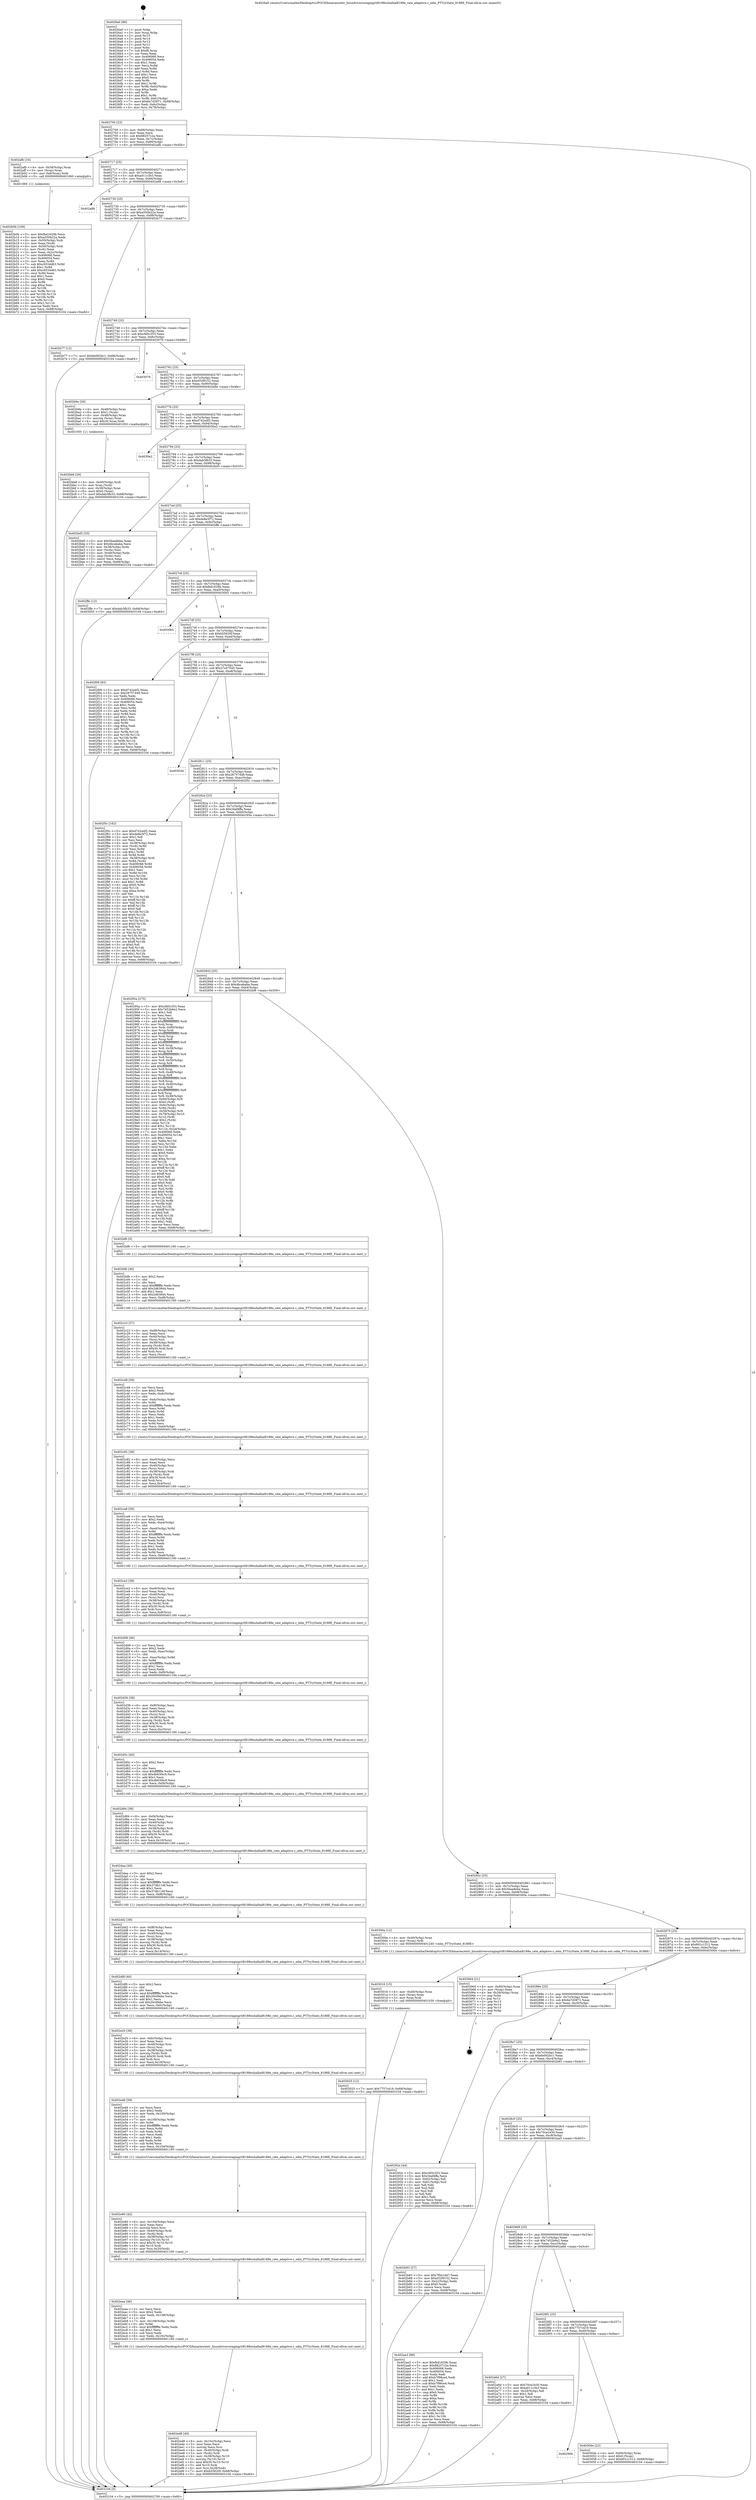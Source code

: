 digraph "0x4026a0" {
  label = "0x4026a0 (/mnt/c/Users/mathe/Desktop/tcc/POCII/binaries/extr_linuxdriversstagingrtl8188euhalhal8188e_rate_adaptive.c_odm_PTTryState_8188E_Final-ollvm.out::main(0))"
  labelloc = "t"
  node[shape=record]

  Entry [label="",width=0.3,height=0.3,shape=circle,fillcolor=black,style=filled]
  "0x402700" [label="{
     0x402700 [23]\l
     | [instrs]\l
     &nbsp;&nbsp;0x402700 \<+3\>: mov -0x68(%rbp),%eax\l
     &nbsp;&nbsp;0x402703 \<+2\>: mov %eax,%ecx\l
     &nbsp;&nbsp;0x402705 \<+6\>: sub $0x88257c2a,%ecx\l
     &nbsp;&nbsp;0x40270b \<+3\>: mov %eax,-0x7c(%rbp)\l
     &nbsp;&nbsp;0x40270e \<+3\>: mov %ecx,-0x80(%rbp)\l
     &nbsp;&nbsp;0x402711 \<+6\>: je 0000000000402afb \<main+0x45b\>\l
  }"]
  "0x402afb" [label="{
     0x402afb [16]\l
     | [instrs]\l
     &nbsp;&nbsp;0x402afb \<+4\>: mov -0x58(%rbp),%rax\l
     &nbsp;&nbsp;0x402aff \<+3\>: mov (%rax),%rax\l
     &nbsp;&nbsp;0x402b02 \<+4\>: mov 0x8(%rax),%rdi\l
     &nbsp;&nbsp;0x402b06 \<+5\>: call 0000000000401060 \<atoi@plt\>\l
     | [calls]\l
     &nbsp;&nbsp;0x401060 \{1\} (unknown)\l
  }"]
  "0x402717" [label="{
     0x402717 [25]\l
     | [instrs]\l
     &nbsp;&nbsp;0x402717 \<+5\>: jmp 000000000040271c \<main+0x7c\>\l
     &nbsp;&nbsp;0x40271c \<+3\>: mov -0x7c(%rbp),%eax\l
     &nbsp;&nbsp;0x40271f \<+5\>: sub $0xa011c3e3,%eax\l
     &nbsp;&nbsp;0x402724 \<+6\>: mov %eax,-0x84(%rbp)\l
     &nbsp;&nbsp;0x40272a \<+6\>: je 0000000000402a88 \<main+0x3e8\>\l
  }"]
  Exit [label="",width=0.3,height=0.3,shape=circle,fillcolor=black,style=filled,peripheries=2]
  "0x402a88" [label="{
     0x402a88\l
  }", style=dashed]
  "0x402730" [label="{
     0x402730 [25]\l
     | [instrs]\l
     &nbsp;&nbsp;0x402730 \<+5\>: jmp 0000000000402735 \<main+0x95\>\l
     &nbsp;&nbsp;0x402735 \<+3\>: mov -0x7c(%rbp),%eax\l
     &nbsp;&nbsp;0x402738 \<+5\>: sub $0xa550b22a,%eax\l
     &nbsp;&nbsp;0x40273d \<+6\>: mov %eax,-0x88(%rbp)\l
     &nbsp;&nbsp;0x402743 \<+6\>: je 0000000000402b77 \<main+0x4d7\>\l
  }"]
  "0x40290b" [label="{
     0x40290b\l
  }", style=dashed]
  "0x402b77" [label="{
     0x402b77 [12]\l
     | [instrs]\l
     &nbsp;&nbsp;0x402b77 \<+7\>: movl $0x6e062bc1,-0x68(%rbp)\l
     &nbsp;&nbsp;0x402b7e \<+5\>: jmp 0000000000403104 \<main+0xa64\>\l
  }"]
  "0x402749" [label="{
     0x402749 [25]\l
     | [instrs]\l
     &nbsp;&nbsp;0x402749 \<+5\>: jmp 000000000040274e \<main+0xae\>\l
     &nbsp;&nbsp;0x40274e \<+3\>: mov -0x7c(%rbp),%eax\l
     &nbsp;&nbsp;0x402751 \<+5\>: sub $0xcfd5c353,%eax\l
     &nbsp;&nbsp;0x402756 \<+6\>: mov %eax,-0x8c(%rbp)\l
     &nbsp;&nbsp;0x40275c \<+6\>: je 0000000000403079 \<main+0x9d9\>\l
  }"]
  "0x40304e" [label="{
     0x40304e [22]\l
     | [instrs]\l
     &nbsp;&nbsp;0x40304e \<+4\>: mov -0x60(%rbp),%rax\l
     &nbsp;&nbsp;0x403052 \<+6\>: movl $0x0,(%rax)\l
     &nbsp;&nbsp;0x403058 \<+7\>: movl $0x601c1512,-0x68(%rbp)\l
     &nbsp;&nbsp;0x40305f \<+5\>: jmp 0000000000403104 \<main+0xa64\>\l
  }"]
  "0x403079" [label="{
     0x403079\l
  }", style=dashed]
  "0x402762" [label="{
     0x402762 [25]\l
     | [instrs]\l
     &nbsp;&nbsp;0x402762 \<+5\>: jmp 0000000000402767 \<main+0xc7\>\l
     &nbsp;&nbsp;0x402767 \<+3\>: mov -0x7c(%rbp),%eax\l
     &nbsp;&nbsp;0x40276a \<+5\>: sub $0xd32f9152,%eax\l
     &nbsp;&nbsp;0x40276f \<+6\>: mov %eax,-0x90(%rbp)\l
     &nbsp;&nbsp;0x402775 \<+6\>: je 0000000000402b9e \<main+0x4fe\>\l
  }"]
  "0x403025" [label="{
     0x403025 [12]\l
     | [instrs]\l
     &nbsp;&nbsp;0x403025 \<+7\>: movl $0x7757c419,-0x68(%rbp)\l
     &nbsp;&nbsp;0x40302c \<+5\>: jmp 0000000000403104 \<main+0xa64\>\l
  }"]
  "0x402b9e" [label="{
     0x402b9e [26]\l
     | [instrs]\l
     &nbsp;&nbsp;0x402b9e \<+4\>: mov -0x48(%rbp),%rax\l
     &nbsp;&nbsp;0x402ba2 \<+6\>: movl $0x1,(%rax)\l
     &nbsp;&nbsp;0x402ba8 \<+4\>: mov -0x48(%rbp),%rax\l
     &nbsp;&nbsp;0x402bac \<+3\>: movslq (%rax),%rax\l
     &nbsp;&nbsp;0x402baf \<+4\>: imul $0x30,%rax,%rdi\l
     &nbsp;&nbsp;0x402bb3 \<+5\>: call 0000000000401050 \<malloc@plt\>\l
     | [calls]\l
     &nbsp;&nbsp;0x401050 \{1\} (unknown)\l
  }"]
  "0x40277b" [label="{
     0x40277b [25]\l
     | [instrs]\l
     &nbsp;&nbsp;0x40277b \<+5\>: jmp 0000000000402780 \<main+0xe0\>\l
     &nbsp;&nbsp;0x402780 \<+3\>: mov -0x7c(%rbp),%eax\l
     &nbsp;&nbsp;0x402783 \<+5\>: sub $0xd742a4f2,%eax\l
     &nbsp;&nbsp;0x402788 \<+6\>: mov %eax,-0x94(%rbp)\l
     &nbsp;&nbsp;0x40278e \<+6\>: je 00000000004030e2 \<main+0xa42\>\l
  }"]
  "0x403016" [label="{
     0x403016 [15]\l
     | [instrs]\l
     &nbsp;&nbsp;0x403016 \<+4\>: mov -0x40(%rbp),%rax\l
     &nbsp;&nbsp;0x40301a \<+3\>: mov (%rax),%rax\l
     &nbsp;&nbsp;0x40301d \<+3\>: mov %rax,%rdi\l
     &nbsp;&nbsp;0x403020 \<+5\>: call 0000000000401030 \<free@plt\>\l
     | [calls]\l
     &nbsp;&nbsp;0x401030 \{1\} (unknown)\l
  }"]
  "0x4030e2" [label="{
     0x4030e2\l
  }", style=dashed]
  "0x402794" [label="{
     0x402794 [25]\l
     | [instrs]\l
     &nbsp;&nbsp;0x402794 \<+5\>: jmp 0000000000402799 \<main+0xf9\>\l
     &nbsp;&nbsp;0x402799 \<+3\>: mov -0x7c(%rbp),%eax\l
     &nbsp;&nbsp;0x40279c \<+5\>: sub $0xdab3fb33,%eax\l
     &nbsp;&nbsp;0x4027a1 \<+6\>: mov %eax,-0x98(%rbp)\l
     &nbsp;&nbsp;0x4027a7 \<+6\>: je 0000000000402bd5 \<main+0x535\>\l
  }"]
  "0x402ed8" [label="{
     0x402ed8 [49]\l
     | [instrs]\l
     &nbsp;&nbsp;0x402ed8 \<+6\>: mov -0x10c(%rbp),%ecx\l
     &nbsp;&nbsp;0x402ede \<+3\>: imul %eax,%ecx\l
     &nbsp;&nbsp;0x402ee1 \<+3\>: movslq %ecx,%rsi\l
     &nbsp;&nbsp;0x402ee4 \<+4\>: mov -0x40(%rbp),%rdi\l
     &nbsp;&nbsp;0x402ee8 \<+3\>: mov (%rdi),%rdi\l
     &nbsp;&nbsp;0x402eeb \<+4\>: mov -0x38(%rbp),%r10\l
     &nbsp;&nbsp;0x402eef \<+3\>: movslq (%r10),%r10\l
     &nbsp;&nbsp;0x402ef2 \<+4\>: imul $0x30,%r10,%r10\l
     &nbsp;&nbsp;0x402ef6 \<+3\>: add %r10,%rdi\l
     &nbsp;&nbsp;0x402ef9 \<+4\>: mov %rsi,0x28(%rdi)\l
     &nbsp;&nbsp;0x402efd \<+7\>: movl $0xb55620f,-0x68(%rbp)\l
     &nbsp;&nbsp;0x402f04 \<+5\>: jmp 0000000000403104 \<main+0xa64\>\l
  }"]
  "0x402bd5" [label="{
     0x402bd5 [33]\l
     | [instrs]\l
     &nbsp;&nbsp;0x402bd5 \<+5\>: mov $0x5baa8eba,%eax\l
     &nbsp;&nbsp;0x402bda \<+5\>: mov $0x4bcababa,%ecx\l
     &nbsp;&nbsp;0x402bdf \<+4\>: mov -0x38(%rbp),%rdx\l
     &nbsp;&nbsp;0x402be3 \<+2\>: mov (%rdx),%esi\l
     &nbsp;&nbsp;0x402be5 \<+4\>: mov -0x48(%rbp),%rdx\l
     &nbsp;&nbsp;0x402be9 \<+2\>: cmp (%rdx),%esi\l
     &nbsp;&nbsp;0x402beb \<+3\>: cmovl %ecx,%eax\l
     &nbsp;&nbsp;0x402bee \<+3\>: mov %eax,-0x68(%rbp)\l
     &nbsp;&nbsp;0x402bf1 \<+5\>: jmp 0000000000403104 \<main+0xa64\>\l
  }"]
  "0x4027ad" [label="{
     0x4027ad [25]\l
     | [instrs]\l
     &nbsp;&nbsp;0x4027ad \<+5\>: jmp 00000000004027b2 \<main+0x112\>\l
     &nbsp;&nbsp;0x4027b2 \<+3\>: mov -0x7c(%rbp),%eax\l
     &nbsp;&nbsp;0x4027b5 \<+5\>: sub $0xde8e3f72,%eax\l
     &nbsp;&nbsp;0x4027ba \<+6\>: mov %eax,-0x9c(%rbp)\l
     &nbsp;&nbsp;0x4027c0 \<+6\>: je 0000000000402ffe \<main+0x95e\>\l
  }"]
  "0x402eaa" [label="{
     0x402eaa [46]\l
     | [instrs]\l
     &nbsp;&nbsp;0x402eaa \<+2\>: xor %ecx,%ecx\l
     &nbsp;&nbsp;0x402eac \<+5\>: mov $0x2,%edx\l
     &nbsp;&nbsp;0x402eb1 \<+6\>: mov %edx,-0x108(%rbp)\l
     &nbsp;&nbsp;0x402eb7 \<+1\>: cltd\l
     &nbsp;&nbsp;0x402eb8 \<+7\>: mov -0x108(%rbp),%r8d\l
     &nbsp;&nbsp;0x402ebf \<+3\>: idiv %r8d\l
     &nbsp;&nbsp;0x402ec2 \<+6\>: imul $0xfffffffe,%edx,%edx\l
     &nbsp;&nbsp;0x402ec8 \<+3\>: sub $0x1,%ecx\l
     &nbsp;&nbsp;0x402ecb \<+2\>: sub %ecx,%edx\l
     &nbsp;&nbsp;0x402ecd \<+6\>: mov %edx,-0x10c(%rbp)\l
     &nbsp;&nbsp;0x402ed3 \<+5\>: call 0000000000401160 \<next_i\>\l
     | [calls]\l
     &nbsp;&nbsp;0x401160 \{1\} (/mnt/c/Users/mathe/Desktop/tcc/POCII/binaries/extr_linuxdriversstagingrtl8188euhalhal8188e_rate_adaptive.c_odm_PTTryState_8188E_Final-ollvm.out::next_i)\l
  }"]
  "0x402ffe" [label="{
     0x402ffe [12]\l
     | [instrs]\l
     &nbsp;&nbsp;0x402ffe \<+7\>: movl $0xdab3fb33,-0x68(%rbp)\l
     &nbsp;&nbsp;0x403005 \<+5\>: jmp 0000000000403104 \<main+0xa64\>\l
  }"]
  "0x4027c6" [label="{
     0x4027c6 [25]\l
     | [instrs]\l
     &nbsp;&nbsp;0x4027c6 \<+5\>: jmp 00000000004027cb \<main+0x12b\>\l
     &nbsp;&nbsp;0x4027cb \<+3\>: mov -0x7c(%rbp),%eax\l
     &nbsp;&nbsp;0x4027ce \<+5\>: sub $0xfbd1629b,%eax\l
     &nbsp;&nbsp;0x4027d3 \<+6\>: mov %eax,-0xa0(%rbp)\l
     &nbsp;&nbsp;0x4027d9 \<+6\>: je 00000000004030b5 \<main+0xa15\>\l
  }"]
  "0x402e80" [label="{
     0x402e80 [42]\l
     | [instrs]\l
     &nbsp;&nbsp;0x402e80 \<+6\>: mov -0x104(%rbp),%ecx\l
     &nbsp;&nbsp;0x402e86 \<+3\>: imul %eax,%ecx\l
     &nbsp;&nbsp;0x402e89 \<+3\>: movslq %ecx,%rsi\l
     &nbsp;&nbsp;0x402e8c \<+4\>: mov -0x40(%rbp),%rdi\l
     &nbsp;&nbsp;0x402e90 \<+3\>: mov (%rdi),%rdi\l
     &nbsp;&nbsp;0x402e93 \<+4\>: mov -0x38(%rbp),%r10\l
     &nbsp;&nbsp;0x402e97 \<+3\>: movslq (%r10),%r10\l
     &nbsp;&nbsp;0x402e9a \<+4\>: imul $0x30,%r10,%r10\l
     &nbsp;&nbsp;0x402e9e \<+3\>: add %r10,%rdi\l
     &nbsp;&nbsp;0x402ea1 \<+4\>: mov %rsi,0x20(%rdi)\l
     &nbsp;&nbsp;0x402ea5 \<+5\>: call 0000000000401160 \<next_i\>\l
     | [calls]\l
     &nbsp;&nbsp;0x401160 \{1\} (/mnt/c/Users/mathe/Desktop/tcc/POCII/binaries/extr_linuxdriversstagingrtl8188euhalhal8188e_rate_adaptive.c_odm_PTTryState_8188E_Final-ollvm.out::next_i)\l
  }"]
  "0x4030b5" [label="{
     0x4030b5\l
  }", style=dashed]
  "0x4027df" [label="{
     0x4027df [25]\l
     | [instrs]\l
     &nbsp;&nbsp;0x4027df \<+5\>: jmp 00000000004027e4 \<main+0x144\>\l
     &nbsp;&nbsp;0x4027e4 \<+3\>: mov -0x7c(%rbp),%eax\l
     &nbsp;&nbsp;0x4027e7 \<+5\>: sub $0xb55620f,%eax\l
     &nbsp;&nbsp;0x4027ec \<+6\>: mov %eax,-0xa4(%rbp)\l
     &nbsp;&nbsp;0x4027f2 \<+6\>: je 0000000000402f09 \<main+0x869\>\l
  }"]
  "0x402e46" [label="{
     0x402e46 [58]\l
     | [instrs]\l
     &nbsp;&nbsp;0x402e46 \<+2\>: xor %ecx,%ecx\l
     &nbsp;&nbsp;0x402e48 \<+5\>: mov $0x2,%edx\l
     &nbsp;&nbsp;0x402e4d \<+6\>: mov %edx,-0x100(%rbp)\l
     &nbsp;&nbsp;0x402e53 \<+1\>: cltd\l
     &nbsp;&nbsp;0x402e54 \<+7\>: mov -0x100(%rbp),%r8d\l
     &nbsp;&nbsp;0x402e5b \<+3\>: idiv %r8d\l
     &nbsp;&nbsp;0x402e5e \<+6\>: imul $0xfffffffe,%edx,%edx\l
     &nbsp;&nbsp;0x402e64 \<+3\>: mov %ecx,%r9d\l
     &nbsp;&nbsp;0x402e67 \<+3\>: sub %edx,%r9d\l
     &nbsp;&nbsp;0x402e6a \<+2\>: mov %ecx,%edx\l
     &nbsp;&nbsp;0x402e6c \<+3\>: sub $0x1,%edx\l
     &nbsp;&nbsp;0x402e6f \<+3\>: add %edx,%r9d\l
     &nbsp;&nbsp;0x402e72 \<+3\>: sub %r9d,%ecx\l
     &nbsp;&nbsp;0x402e75 \<+6\>: mov %ecx,-0x104(%rbp)\l
     &nbsp;&nbsp;0x402e7b \<+5\>: call 0000000000401160 \<next_i\>\l
     | [calls]\l
     &nbsp;&nbsp;0x401160 \{1\} (/mnt/c/Users/mathe/Desktop/tcc/POCII/binaries/extr_linuxdriversstagingrtl8188euhalhal8188e_rate_adaptive.c_odm_PTTryState_8188E_Final-ollvm.out::next_i)\l
  }"]
  "0x402f09" [label="{
     0x402f09 [83]\l
     | [instrs]\l
     &nbsp;&nbsp;0x402f09 \<+5\>: mov $0xd742a4f2,%eax\l
     &nbsp;&nbsp;0x402f0e \<+5\>: mov $0x28757448,%ecx\l
     &nbsp;&nbsp;0x402f13 \<+2\>: xor %edx,%edx\l
     &nbsp;&nbsp;0x402f15 \<+7\>: mov 0x406068,%esi\l
     &nbsp;&nbsp;0x402f1c \<+7\>: mov 0x406054,%edi\l
     &nbsp;&nbsp;0x402f23 \<+3\>: sub $0x1,%edx\l
     &nbsp;&nbsp;0x402f26 \<+3\>: mov %esi,%r8d\l
     &nbsp;&nbsp;0x402f29 \<+3\>: add %edx,%r8d\l
     &nbsp;&nbsp;0x402f2c \<+4\>: imul %r8d,%esi\l
     &nbsp;&nbsp;0x402f30 \<+3\>: and $0x1,%esi\l
     &nbsp;&nbsp;0x402f33 \<+3\>: cmp $0x0,%esi\l
     &nbsp;&nbsp;0x402f36 \<+4\>: sete %r9b\l
     &nbsp;&nbsp;0x402f3a \<+3\>: cmp $0xa,%edi\l
     &nbsp;&nbsp;0x402f3d \<+4\>: setl %r10b\l
     &nbsp;&nbsp;0x402f41 \<+3\>: mov %r9b,%r11b\l
     &nbsp;&nbsp;0x402f44 \<+3\>: and %r10b,%r11b\l
     &nbsp;&nbsp;0x402f47 \<+3\>: xor %r10b,%r9b\l
     &nbsp;&nbsp;0x402f4a \<+3\>: or %r9b,%r11b\l
     &nbsp;&nbsp;0x402f4d \<+4\>: test $0x1,%r11b\l
     &nbsp;&nbsp;0x402f51 \<+3\>: cmovne %ecx,%eax\l
     &nbsp;&nbsp;0x402f54 \<+3\>: mov %eax,-0x68(%rbp)\l
     &nbsp;&nbsp;0x402f57 \<+5\>: jmp 0000000000403104 \<main+0xa64\>\l
  }"]
  "0x4027f8" [label="{
     0x4027f8 [25]\l
     | [instrs]\l
     &nbsp;&nbsp;0x4027f8 \<+5\>: jmp 00000000004027fd \<main+0x15d\>\l
     &nbsp;&nbsp;0x4027fd \<+3\>: mov -0x7c(%rbp),%eax\l
     &nbsp;&nbsp;0x402800 \<+5\>: sub $0x27e57045,%eax\l
     &nbsp;&nbsp;0x402805 \<+6\>: mov %eax,-0xa8(%rbp)\l
     &nbsp;&nbsp;0x40280b \<+6\>: je 000000000040303d \<main+0x99d\>\l
  }"]
  "0x402e20" [label="{
     0x402e20 [38]\l
     | [instrs]\l
     &nbsp;&nbsp;0x402e20 \<+6\>: mov -0xfc(%rbp),%ecx\l
     &nbsp;&nbsp;0x402e26 \<+3\>: imul %eax,%ecx\l
     &nbsp;&nbsp;0x402e29 \<+4\>: mov -0x40(%rbp),%rsi\l
     &nbsp;&nbsp;0x402e2d \<+3\>: mov (%rsi),%rsi\l
     &nbsp;&nbsp;0x402e30 \<+4\>: mov -0x38(%rbp),%rdi\l
     &nbsp;&nbsp;0x402e34 \<+3\>: movslq (%rdi),%rdi\l
     &nbsp;&nbsp;0x402e37 \<+4\>: imul $0x30,%rdi,%rdi\l
     &nbsp;&nbsp;0x402e3b \<+3\>: add %rdi,%rsi\l
     &nbsp;&nbsp;0x402e3e \<+3\>: mov %ecx,0x18(%rsi)\l
     &nbsp;&nbsp;0x402e41 \<+5\>: call 0000000000401160 \<next_i\>\l
     | [calls]\l
     &nbsp;&nbsp;0x401160 \{1\} (/mnt/c/Users/mathe/Desktop/tcc/POCII/binaries/extr_linuxdriversstagingrtl8188euhalhal8188e_rate_adaptive.c_odm_PTTryState_8188E_Final-ollvm.out::next_i)\l
  }"]
  "0x40303d" [label="{
     0x40303d\l
  }", style=dashed]
  "0x402811" [label="{
     0x402811 [25]\l
     | [instrs]\l
     &nbsp;&nbsp;0x402811 \<+5\>: jmp 0000000000402816 \<main+0x176\>\l
     &nbsp;&nbsp;0x402816 \<+3\>: mov -0x7c(%rbp),%eax\l
     &nbsp;&nbsp;0x402819 \<+5\>: sub $0x28757448,%eax\l
     &nbsp;&nbsp;0x40281e \<+6\>: mov %eax,-0xac(%rbp)\l
     &nbsp;&nbsp;0x402824 \<+6\>: je 0000000000402f5c \<main+0x8bc\>\l
  }"]
  "0x402df8" [label="{
     0x402df8 [40]\l
     | [instrs]\l
     &nbsp;&nbsp;0x402df8 \<+5\>: mov $0x2,%ecx\l
     &nbsp;&nbsp;0x402dfd \<+1\>: cltd\l
     &nbsp;&nbsp;0x402dfe \<+2\>: idiv %ecx\l
     &nbsp;&nbsp;0x402e00 \<+6\>: imul $0xfffffffe,%edx,%ecx\l
     &nbsp;&nbsp;0x402e06 \<+6\>: add $0x20c0febe,%ecx\l
     &nbsp;&nbsp;0x402e0c \<+3\>: add $0x1,%ecx\l
     &nbsp;&nbsp;0x402e0f \<+6\>: sub $0x20c0febe,%ecx\l
     &nbsp;&nbsp;0x402e15 \<+6\>: mov %ecx,-0xfc(%rbp)\l
     &nbsp;&nbsp;0x402e1b \<+5\>: call 0000000000401160 \<next_i\>\l
     | [calls]\l
     &nbsp;&nbsp;0x401160 \{1\} (/mnt/c/Users/mathe/Desktop/tcc/POCII/binaries/extr_linuxdriversstagingrtl8188euhalhal8188e_rate_adaptive.c_odm_PTTryState_8188E_Final-ollvm.out::next_i)\l
  }"]
  "0x402f5c" [label="{
     0x402f5c [162]\l
     | [instrs]\l
     &nbsp;&nbsp;0x402f5c \<+5\>: mov $0xd742a4f2,%eax\l
     &nbsp;&nbsp;0x402f61 \<+5\>: mov $0xde8e3f72,%ecx\l
     &nbsp;&nbsp;0x402f66 \<+2\>: mov $0x1,%dl\l
     &nbsp;&nbsp;0x402f68 \<+2\>: xor %esi,%esi\l
     &nbsp;&nbsp;0x402f6a \<+4\>: mov -0x38(%rbp),%rdi\l
     &nbsp;&nbsp;0x402f6e \<+3\>: mov (%rdi),%r8d\l
     &nbsp;&nbsp;0x402f71 \<+3\>: mov %esi,%r9d\l
     &nbsp;&nbsp;0x402f74 \<+4\>: sub $0x1,%r9d\l
     &nbsp;&nbsp;0x402f78 \<+3\>: sub %r9d,%r8d\l
     &nbsp;&nbsp;0x402f7b \<+4\>: mov -0x38(%rbp),%rdi\l
     &nbsp;&nbsp;0x402f7f \<+3\>: mov %r8d,(%rdi)\l
     &nbsp;&nbsp;0x402f82 \<+8\>: mov 0x406068,%r8d\l
     &nbsp;&nbsp;0x402f8a \<+8\>: mov 0x406054,%r9d\l
     &nbsp;&nbsp;0x402f92 \<+3\>: sub $0x1,%esi\l
     &nbsp;&nbsp;0x402f95 \<+3\>: mov %r8d,%r10d\l
     &nbsp;&nbsp;0x402f98 \<+3\>: add %esi,%r10d\l
     &nbsp;&nbsp;0x402f9b \<+4\>: imul %r10d,%r8d\l
     &nbsp;&nbsp;0x402f9f \<+4\>: and $0x1,%r8d\l
     &nbsp;&nbsp;0x402fa3 \<+4\>: cmp $0x0,%r8d\l
     &nbsp;&nbsp;0x402fa7 \<+4\>: sete %r11b\l
     &nbsp;&nbsp;0x402fab \<+4\>: cmp $0xa,%r9d\l
     &nbsp;&nbsp;0x402faf \<+3\>: setl %bl\l
     &nbsp;&nbsp;0x402fb2 \<+3\>: mov %r11b,%r14b\l
     &nbsp;&nbsp;0x402fb5 \<+4\>: xor $0xff,%r14b\l
     &nbsp;&nbsp;0x402fb9 \<+3\>: mov %bl,%r15b\l
     &nbsp;&nbsp;0x402fbc \<+4\>: xor $0xff,%r15b\l
     &nbsp;&nbsp;0x402fc0 \<+3\>: xor $0x0,%dl\l
     &nbsp;&nbsp;0x402fc3 \<+3\>: mov %r14b,%r12b\l
     &nbsp;&nbsp;0x402fc6 \<+4\>: and $0x0,%r12b\l
     &nbsp;&nbsp;0x402fca \<+3\>: and %dl,%r11b\l
     &nbsp;&nbsp;0x402fcd \<+3\>: mov %r15b,%r13b\l
     &nbsp;&nbsp;0x402fd0 \<+4\>: and $0x0,%r13b\l
     &nbsp;&nbsp;0x402fd4 \<+2\>: and %dl,%bl\l
     &nbsp;&nbsp;0x402fd6 \<+3\>: or %r11b,%r12b\l
     &nbsp;&nbsp;0x402fd9 \<+3\>: or %bl,%r13b\l
     &nbsp;&nbsp;0x402fdc \<+3\>: xor %r13b,%r12b\l
     &nbsp;&nbsp;0x402fdf \<+3\>: or %r15b,%r14b\l
     &nbsp;&nbsp;0x402fe2 \<+4\>: xor $0xff,%r14b\l
     &nbsp;&nbsp;0x402fe6 \<+3\>: or $0x0,%dl\l
     &nbsp;&nbsp;0x402fe9 \<+3\>: and %dl,%r14b\l
     &nbsp;&nbsp;0x402fec \<+3\>: or %r14b,%r12b\l
     &nbsp;&nbsp;0x402fef \<+4\>: test $0x1,%r12b\l
     &nbsp;&nbsp;0x402ff3 \<+3\>: cmovne %ecx,%eax\l
     &nbsp;&nbsp;0x402ff6 \<+3\>: mov %eax,-0x68(%rbp)\l
     &nbsp;&nbsp;0x402ff9 \<+5\>: jmp 0000000000403104 \<main+0xa64\>\l
  }"]
  "0x40282a" [label="{
     0x40282a [25]\l
     | [instrs]\l
     &nbsp;&nbsp;0x40282a \<+5\>: jmp 000000000040282f \<main+0x18f\>\l
     &nbsp;&nbsp;0x40282f \<+3\>: mov -0x7c(%rbp),%eax\l
     &nbsp;&nbsp;0x402832 \<+5\>: sub $0x34af4ffa,%eax\l
     &nbsp;&nbsp;0x402837 \<+6\>: mov %eax,-0xb0(%rbp)\l
     &nbsp;&nbsp;0x40283d \<+6\>: je 000000000040295a \<main+0x2ba\>\l
  }"]
  "0x402dd2" [label="{
     0x402dd2 [38]\l
     | [instrs]\l
     &nbsp;&nbsp;0x402dd2 \<+6\>: mov -0xf8(%rbp),%ecx\l
     &nbsp;&nbsp;0x402dd8 \<+3\>: imul %eax,%ecx\l
     &nbsp;&nbsp;0x402ddb \<+4\>: mov -0x40(%rbp),%rsi\l
     &nbsp;&nbsp;0x402ddf \<+3\>: mov (%rsi),%rsi\l
     &nbsp;&nbsp;0x402de2 \<+4\>: mov -0x38(%rbp),%rdi\l
     &nbsp;&nbsp;0x402de6 \<+3\>: movslq (%rdi),%rdi\l
     &nbsp;&nbsp;0x402de9 \<+4\>: imul $0x30,%rdi,%rdi\l
     &nbsp;&nbsp;0x402ded \<+3\>: add %rdi,%rsi\l
     &nbsp;&nbsp;0x402df0 \<+3\>: mov %ecx,0x14(%rsi)\l
     &nbsp;&nbsp;0x402df3 \<+5\>: call 0000000000401160 \<next_i\>\l
     | [calls]\l
     &nbsp;&nbsp;0x401160 \{1\} (/mnt/c/Users/mathe/Desktop/tcc/POCII/binaries/extr_linuxdriversstagingrtl8188euhalhal8188e_rate_adaptive.c_odm_PTTryState_8188E_Final-ollvm.out::next_i)\l
  }"]
  "0x40295a" [label="{
     0x40295a [275]\l
     | [instrs]\l
     &nbsp;&nbsp;0x40295a \<+5\>: mov $0xcfd5c353,%eax\l
     &nbsp;&nbsp;0x40295f \<+5\>: mov $0x7452b6e2,%ecx\l
     &nbsp;&nbsp;0x402964 \<+2\>: mov $0x1,%dl\l
     &nbsp;&nbsp;0x402966 \<+2\>: xor %esi,%esi\l
     &nbsp;&nbsp;0x402968 \<+3\>: mov %rsp,%rdi\l
     &nbsp;&nbsp;0x40296b \<+4\>: add $0xfffffffffffffff0,%rdi\l
     &nbsp;&nbsp;0x40296f \<+3\>: mov %rdi,%rsp\l
     &nbsp;&nbsp;0x402972 \<+4\>: mov %rdi,-0x60(%rbp)\l
     &nbsp;&nbsp;0x402976 \<+3\>: mov %rsp,%rdi\l
     &nbsp;&nbsp;0x402979 \<+4\>: add $0xfffffffffffffff0,%rdi\l
     &nbsp;&nbsp;0x40297d \<+3\>: mov %rdi,%rsp\l
     &nbsp;&nbsp;0x402980 \<+3\>: mov %rsp,%r8\l
     &nbsp;&nbsp;0x402983 \<+4\>: add $0xfffffffffffffff0,%r8\l
     &nbsp;&nbsp;0x402987 \<+3\>: mov %r8,%rsp\l
     &nbsp;&nbsp;0x40298a \<+4\>: mov %r8,-0x58(%rbp)\l
     &nbsp;&nbsp;0x40298e \<+3\>: mov %rsp,%r8\l
     &nbsp;&nbsp;0x402991 \<+4\>: add $0xfffffffffffffff0,%r8\l
     &nbsp;&nbsp;0x402995 \<+3\>: mov %r8,%rsp\l
     &nbsp;&nbsp;0x402998 \<+4\>: mov %r8,-0x50(%rbp)\l
     &nbsp;&nbsp;0x40299c \<+3\>: mov %rsp,%r8\l
     &nbsp;&nbsp;0x40299f \<+4\>: add $0xfffffffffffffff0,%r8\l
     &nbsp;&nbsp;0x4029a3 \<+3\>: mov %r8,%rsp\l
     &nbsp;&nbsp;0x4029a6 \<+4\>: mov %r8,-0x48(%rbp)\l
     &nbsp;&nbsp;0x4029aa \<+3\>: mov %rsp,%r8\l
     &nbsp;&nbsp;0x4029ad \<+4\>: add $0xfffffffffffffff0,%r8\l
     &nbsp;&nbsp;0x4029b1 \<+3\>: mov %r8,%rsp\l
     &nbsp;&nbsp;0x4029b4 \<+4\>: mov %r8,-0x40(%rbp)\l
     &nbsp;&nbsp;0x4029b8 \<+3\>: mov %rsp,%r8\l
     &nbsp;&nbsp;0x4029bb \<+4\>: add $0xfffffffffffffff0,%r8\l
     &nbsp;&nbsp;0x4029bf \<+3\>: mov %r8,%rsp\l
     &nbsp;&nbsp;0x4029c2 \<+4\>: mov %r8,-0x38(%rbp)\l
     &nbsp;&nbsp;0x4029c6 \<+4\>: mov -0x60(%rbp),%r8\l
     &nbsp;&nbsp;0x4029ca \<+7\>: movl $0x0,(%r8)\l
     &nbsp;&nbsp;0x4029d1 \<+4\>: mov -0x6c(%rbp),%r9d\l
     &nbsp;&nbsp;0x4029d5 \<+3\>: mov %r9d,(%rdi)\l
     &nbsp;&nbsp;0x4029d8 \<+4\>: mov -0x58(%rbp),%r8\l
     &nbsp;&nbsp;0x4029dc \<+4\>: mov -0x78(%rbp),%r10\l
     &nbsp;&nbsp;0x4029e0 \<+3\>: mov %r10,(%r8)\l
     &nbsp;&nbsp;0x4029e3 \<+3\>: cmpl $0x2,(%rdi)\l
     &nbsp;&nbsp;0x4029e6 \<+4\>: setne %r11b\l
     &nbsp;&nbsp;0x4029ea \<+4\>: and $0x1,%r11b\l
     &nbsp;&nbsp;0x4029ee \<+4\>: mov %r11b,-0x2d(%rbp)\l
     &nbsp;&nbsp;0x4029f2 \<+7\>: mov 0x406068,%ebx\l
     &nbsp;&nbsp;0x4029f9 \<+8\>: mov 0x406054,%r14d\l
     &nbsp;&nbsp;0x402a01 \<+3\>: sub $0x1,%esi\l
     &nbsp;&nbsp;0x402a04 \<+3\>: mov %ebx,%r15d\l
     &nbsp;&nbsp;0x402a07 \<+3\>: add %esi,%r15d\l
     &nbsp;&nbsp;0x402a0a \<+4\>: imul %r15d,%ebx\l
     &nbsp;&nbsp;0x402a0e \<+3\>: and $0x1,%ebx\l
     &nbsp;&nbsp;0x402a11 \<+3\>: cmp $0x0,%ebx\l
     &nbsp;&nbsp;0x402a14 \<+4\>: sete %r11b\l
     &nbsp;&nbsp;0x402a18 \<+4\>: cmp $0xa,%r14d\l
     &nbsp;&nbsp;0x402a1c \<+4\>: setl %r12b\l
     &nbsp;&nbsp;0x402a20 \<+3\>: mov %r11b,%r13b\l
     &nbsp;&nbsp;0x402a23 \<+4\>: xor $0xff,%r13b\l
     &nbsp;&nbsp;0x402a27 \<+3\>: mov %r12b,%sil\l
     &nbsp;&nbsp;0x402a2a \<+4\>: xor $0xff,%sil\l
     &nbsp;&nbsp;0x402a2e \<+3\>: xor $0x0,%dl\l
     &nbsp;&nbsp;0x402a31 \<+3\>: mov %r13b,%dil\l
     &nbsp;&nbsp;0x402a34 \<+4\>: and $0x0,%dil\l
     &nbsp;&nbsp;0x402a38 \<+3\>: and %dl,%r11b\l
     &nbsp;&nbsp;0x402a3b \<+3\>: mov %sil,%r8b\l
     &nbsp;&nbsp;0x402a3e \<+4\>: and $0x0,%r8b\l
     &nbsp;&nbsp;0x402a42 \<+3\>: and %dl,%r12b\l
     &nbsp;&nbsp;0x402a45 \<+3\>: or %r11b,%dil\l
     &nbsp;&nbsp;0x402a48 \<+3\>: or %r12b,%r8b\l
     &nbsp;&nbsp;0x402a4b \<+3\>: xor %r8b,%dil\l
     &nbsp;&nbsp;0x402a4e \<+3\>: or %sil,%r13b\l
     &nbsp;&nbsp;0x402a51 \<+4\>: xor $0xff,%r13b\l
     &nbsp;&nbsp;0x402a55 \<+3\>: or $0x0,%dl\l
     &nbsp;&nbsp;0x402a58 \<+3\>: and %dl,%r13b\l
     &nbsp;&nbsp;0x402a5b \<+3\>: or %r13b,%dil\l
     &nbsp;&nbsp;0x402a5e \<+4\>: test $0x1,%dil\l
     &nbsp;&nbsp;0x402a62 \<+3\>: cmovne %ecx,%eax\l
     &nbsp;&nbsp;0x402a65 \<+3\>: mov %eax,-0x68(%rbp)\l
     &nbsp;&nbsp;0x402a68 \<+5\>: jmp 0000000000403104 \<main+0xa64\>\l
  }"]
  "0x402843" [label="{
     0x402843 [25]\l
     | [instrs]\l
     &nbsp;&nbsp;0x402843 \<+5\>: jmp 0000000000402848 \<main+0x1a8\>\l
     &nbsp;&nbsp;0x402848 \<+3\>: mov -0x7c(%rbp),%eax\l
     &nbsp;&nbsp;0x40284b \<+5\>: sub $0x4bcababa,%eax\l
     &nbsp;&nbsp;0x402850 \<+6\>: mov %eax,-0xb4(%rbp)\l
     &nbsp;&nbsp;0x402856 \<+6\>: je 0000000000402bf6 \<main+0x556\>\l
  }"]
  "0x402daa" [label="{
     0x402daa [40]\l
     | [instrs]\l
     &nbsp;&nbsp;0x402daa \<+5\>: mov $0x2,%ecx\l
     &nbsp;&nbsp;0x402daf \<+1\>: cltd\l
     &nbsp;&nbsp;0x402db0 \<+2\>: idiv %ecx\l
     &nbsp;&nbsp;0x402db2 \<+6\>: imul $0xfffffffe,%edx,%ecx\l
     &nbsp;&nbsp;0x402db8 \<+6\>: add $0x37db116f,%ecx\l
     &nbsp;&nbsp;0x402dbe \<+3\>: add $0x1,%ecx\l
     &nbsp;&nbsp;0x402dc1 \<+6\>: sub $0x37db116f,%ecx\l
     &nbsp;&nbsp;0x402dc7 \<+6\>: mov %ecx,-0xf8(%rbp)\l
     &nbsp;&nbsp;0x402dcd \<+5\>: call 0000000000401160 \<next_i\>\l
     | [calls]\l
     &nbsp;&nbsp;0x401160 \{1\} (/mnt/c/Users/mathe/Desktop/tcc/POCII/binaries/extr_linuxdriversstagingrtl8188euhalhal8188e_rate_adaptive.c_odm_PTTryState_8188E_Final-ollvm.out::next_i)\l
  }"]
  "0x402bf6" [label="{
     0x402bf6 [5]\l
     | [instrs]\l
     &nbsp;&nbsp;0x402bf6 \<+5\>: call 0000000000401160 \<next_i\>\l
     | [calls]\l
     &nbsp;&nbsp;0x401160 \{1\} (/mnt/c/Users/mathe/Desktop/tcc/POCII/binaries/extr_linuxdriversstagingrtl8188euhalhal8188e_rate_adaptive.c_odm_PTTryState_8188E_Final-ollvm.out::next_i)\l
  }"]
  "0x40285c" [label="{
     0x40285c [25]\l
     | [instrs]\l
     &nbsp;&nbsp;0x40285c \<+5\>: jmp 0000000000402861 \<main+0x1c1\>\l
     &nbsp;&nbsp;0x402861 \<+3\>: mov -0x7c(%rbp),%eax\l
     &nbsp;&nbsp;0x402864 \<+5\>: sub $0x5baa8eba,%eax\l
     &nbsp;&nbsp;0x402869 \<+6\>: mov %eax,-0xb8(%rbp)\l
     &nbsp;&nbsp;0x40286f \<+6\>: je 000000000040300a \<main+0x96a\>\l
  }"]
  "0x402d84" [label="{
     0x402d84 [38]\l
     | [instrs]\l
     &nbsp;&nbsp;0x402d84 \<+6\>: mov -0xf4(%rbp),%ecx\l
     &nbsp;&nbsp;0x402d8a \<+3\>: imul %eax,%ecx\l
     &nbsp;&nbsp;0x402d8d \<+4\>: mov -0x40(%rbp),%rsi\l
     &nbsp;&nbsp;0x402d91 \<+3\>: mov (%rsi),%rsi\l
     &nbsp;&nbsp;0x402d94 \<+4\>: mov -0x38(%rbp),%rdi\l
     &nbsp;&nbsp;0x402d98 \<+3\>: movslq (%rdi),%rdi\l
     &nbsp;&nbsp;0x402d9b \<+4\>: imul $0x30,%rdi,%rdi\l
     &nbsp;&nbsp;0x402d9f \<+3\>: add %rdi,%rsi\l
     &nbsp;&nbsp;0x402da2 \<+3\>: mov %ecx,0x10(%rsi)\l
     &nbsp;&nbsp;0x402da5 \<+5\>: call 0000000000401160 \<next_i\>\l
     | [calls]\l
     &nbsp;&nbsp;0x401160 \{1\} (/mnt/c/Users/mathe/Desktop/tcc/POCII/binaries/extr_linuxdriversstagingrtl8188euhalhal8188e_rate_adaptive.c_odm_PTTryState_8188E_Final-ollvm.out::next_i)\l
  }"]
  "0x40300a" [label="{
     0x40300a [12]\l
     | [instrs]\l
     &nbsp;&nbsp;0x40300a \<+4\>: mov -0x40(%rbp),%rax\l
     &nbsp;&nbsp;0x40300e \<+3\>: mov (%rax),%rdi\l
     &nbsp;&nbsp;0x403011 \<+5\>: call 0000000000401240 \<odm_PTTryState_8188E\>\l
     | [calls]\l
     &nbsp;&nbsp;0x401240 \{1\} (/mnt/c/Users/mathe/Desktop/tcc/POCII/binaries/extr_linuxdriversstagingrtl8188euhalhal8188e_rate_adaptive.c_odm_PTTryState_8188E_Final-ollvm.out::odm_PTTryState_8188E)\l
  }"]
  "0x402875" [label="{
     0x402875 [25]\l
     | [instrs]\l
     &nbsp;&nbsp;0x402875 \<+5\>: jmp 000000000040287a \<main+0x1da\>\l
     &nbsp;&nbsp;0x40287a \<+3\>: mov -0x7c(%rbp),%eax\l
     &nbsp;&nbsp;0x40287d \<+5\>: sub $0x601c1512,%eax\l
     &nbsp;&nbsp;0x402882 \<+6\>: mov %eax,-0xbc(%rbp)\l
     &nbsp;&nbsp;0x402888 \<+6\>: je 0000000000403064 \<main+0x9c4\>\l
  }"]
  "0x402d5c" [label="{
     0x402d5c [40]\l
     | [instrs]\l
     &nbsp;&nbsp;0x402d5c \<+5\>: mov $0x2,%ecx\l
     &nbsp;&nbsp;0x402d61 \<+1\>: cltd\l
     &nbsp;&nbsp;0x402d62 \<+2\>: idiv %ecx\l
     &nbsp;&nbsp;0x402d64 \<+6\>: imul $0xfffffffe,%edx,%ecx\l
     &nbsp;&nbsp;0x402d6a \<+6\>: sub $0x4b63f4c9,%ecx\l
     &nbsp;&nbsp;0x402d70 \<+3\>: add $0x1,%ecx\l
     &nbsp;&nbsp;0x402d73 \<+6\>: add $0x4b63f4c9,%ecx\l
     &nbsp;&nbsp;0x402d79 \<+6\>: mov %ecx,-0xf4(%rbp)\l
     &nbsp;&nbsp;0x402d7f \<+5\>: call 0000000000401160 \<next_i\>\l
     | [calls]\l
     &nbsp;&nbsp;0x401160 \{1\} (/mnt/c/Users/mathe/Desktop/tcc/POCII/binaries/extr_linuxdriversstagingrtl8188euhalhal8188e_rate_adaptive.c_odm_PTTryState_8188E_Final-ollvm.out::next_i)\l
  }"]
  "0x403064" [label="{
     0x403064 [21]\l
     | [instrs]\l
     &nbsp;&nbsp;0x403064 \<+4\>: mov -0x60(%rbp),%rax\l
     &nbsp;&nbsp;0x403068 \<+2\>: mov (%rax),%eax\l
     &nbsp;&nbsp;0x40306a \<+4\>: lea -0x28(%rbp),%rsp\l
     &nbsp;&nbsp;0x40306e \<+1\>: pop %rbx\l
     &nbsp;&nbsp;0x40306f \<+2\>: pop %r12\l
     &nbsp;&nbsp;0x403071 \<+2\>: pop %r13\l
     &nbsp;&nbsp;0x403073 \<+2\>: pop %r14\l
     &nbsp;&nbsp;0x403075 \<+2\>: pop %r15\l
     &nbsp;&nbsp;0x403077 \<+1\>: pop %rbp\l
     &nbsp;&nbsp;0x403078 \<+1\>: ret\l
  }"]
  "0x40288e" [label="{
     0x40288e [25]\l
     | [instrs]\l
     &nbsp;&nbsp;0x40288e \<+5\>: jmp 0000000000402893 \<main+0x1f3\>\l
     &nbsp;&nbsp;0x402893 \<+3\>: mov -0x7c(%rbp),%eax\l
     &nbsp;&nbsp;0x402896 \<+5\>: sub $0x6a7d3871,%eax\l
     &nbsp;&nbsp;0x40289b \<+6\>: mov %eax,-0xc0(%rbp)\l
     &nbsp;&nbsp;0x4028a1 \<+6\>: je 000000000040292e \<main+0x28e\>\l
  }"]
  "0x402d36" [label="{
     0x402d36 [38]\l
     | [instrs]\l
     &nbsp;&nbsp;0x402d36 \<+6\>: mov -0xf0(%rbp),%ecx\l
     &nbsp;&nbsp;0x402d3c \<+3\>: imul %eax,%ecx\l
     &nbsp;&nbsp;0x402d3f \<+4\>: mov -0x40(%rbp),%rsi\l
     &nbsp;&nbsp;0x402d43 \<+3\>: mov (%rsi),%rsi\l
     &nbsp;&nbsp;0x402d46 \<+4\>: mov -0x38(%rbp),%rdi\l
     &nbsp;&nbsp;0x402d4a \<+3\>: movslq (%rdi),%rdi\l
     &nbsp;&nbsp;0x402d4d \<+4\>: imul $0x30,%rdi,%rdi\l
     &nbsp;&nbsp;0x402d51 \<+3\>: add %rdi,%rsi\l
     &nbsp;&nbsp;0x402d54 \<+3\>: mov %ecx,0xc(%rsi)\l
     &nbsp;&nbsp;0x402d57 \<+5\>: call 0000000000401160 \<next_i\>\l
     | [calls]\l
     &nbsp;&nbsp;0x401160 \{1\} (/mnt/c/Users/mathe/Desktop/tcc/POCII/binaries/extr_linuxdriversstagingrtl8188euhalhal8188e_rate_adaptive.c_odm_PTTryState_8188E_Final-ollvm.out::next_i)\l
  }"]
  "0x40292e" [label="{
     0x40292e [44]\l
     | [instrs]\l
     &nbsp;&nbsp;0x40292e \<+5\>: mov $0xcfd5c353,%eax\l
     &nbsp;&nbsp;0x402933 \<+5\>: mov $0x34af4ffa,%ecx\l
     &nbsp;&nbsp;0x402938 \<+3\>: mov -0x62(%rbp),%dl\l
     &nbsp;&nbsp;0x40293b \<+4\>: mov -0x61(%rbp),%sil\l
     &nbsp;&nbsp;0x40293f \<+3\>: mov %dl,%dil\l
     &nbsp;&nbsp;0x402942 \<+3\>: and %sil,%dil\l
     &nbsp;&nbsp;0x402945 \<+3\>: xor %sil,%dl\l
     &nbsp;&nbsp;0x402948 \<+3\>: or %dl,%dil\l
     &nbsp;&nbsp;0x40294b \<+4\>: test $0x1,%dil\l
     &nbsp;&nbsp;0x40294f \<+3\>: cmovne %ecx,%eax\l
     &nbsp;&nbsp;0x402952 \<+3\>: mov %eax,-0x68(%rbp)\l
     &nbsp;&nbsp;0x402955 \<+5\>: jmp 0000000000403104 \<main+0xa64\>\l
  }"]
  "0x4028a7" [label="{
     0x4028a7 [25]\l
     | [instrs]\l
     &nbsp;&nbsp;0x4028a7 \<+5\>: jmp 00000000004028ac \<main+0x20c\>\l
     &nbsp;&nbsp;0x4028ac \<+3\>: mov -0x7c(%rbp),%eax\l
     &nbsp;&nbsp;0x4028af \<+5\>: sub $0x6e062bc1,%eax\l
     &nbsp;&nbsp;0x4028b4 \<+6\>: mov %eax,-0xc4(%rbp)\l
     &nbsp;&nbsp;0x4028ba \<+6\>: je 0000000000402b83 \<main+0x4e3\>\l
  }"]
  "0x403104" [label="{
     0x403104 [5]\l
     | [instrs]\l
     &nbsp;&nbsp;0x403104 \<+5\>: jmp 0000000000402700 \<main+0x60\>\l
  }"]
  "0x4026a0" [label="{
     0x4026a0 [96]\l
     | [instrs]\l
     &nbsp;&nbsp;0x4026a0 \<+1\>: push %rbp\l
     &nbsp;&nbsp;0x4026a1 \<+3\>: mov %rsp,%rbp\l
     &nbsp;&nbsp;0x4026a4 \<+2\>: push %r15\l
     &nbsp;&nbsp;0x4026a6 \<+2\>: push %r14\l
     &nbsp;&nbsp;0x4026a8 \<+2\>: push %r13\l
     &nbsp;&nbsp;0x4026aa \<+2\>: push %r12\l
     &nbsp;&nbsp;0x4026ac \<+1\>: push %rbx\l
     &nbsp;&nbsp;0x4026ad \<+7\>: sub $0xf8,%rsp\l
     &nbsp;&nbsp;0x4026b4 \<+2\>: xor %eax,%eax\l
     &nbsp;&nbsp;0x4026b6 \<+7\>: mov 0x406068,%ecx\l
     &nbsp;&nbsp;0x4026bd \<+7\>: mov 0x406054,%edx\l
     &nbsp;&nbsp;0x4026c4 \<+3\>: sub $0x1,%eax\l
     &nbsp;&nbsp;0x4026c7 \<+3\>: mov %ecx,%r8d\l
     &nbsp;&nbsp;0x4026ca \<+3\>: add %eax,%r8d\l
     &nbsp;&nbsp;0x4026cd \<+4\>: imul %r8d,%ecx\l
     &nbsp;&nbsp;0x4026d1 \<+3\>: and $0x1,%ecx\l
     &nbsp;&nbsp;0x4026d4 \<+3\>: cmp $0x0,%ecx\l
     &nbsp;&nbsp;0x4026d7 \<+4\>: sete %r9b\l
     &nbsp;&nbsp;0x4026db \<+4\>: and $0x1,%r9b\l
     &nbsp;&nbsp;0x4026df \<+4\>: mov %r9b,-0x62(%rbp)\l
     &nbsp;&nbsp;0x4026e3 \<+3\>: cmp $0xa,%edx\l
     &nbsp;&nbsp;0x4026e6 \<+4\>: setl %r9b\l
     &nbsp;&nbsp;0x4026ea \<+4\>: and $0x1,%r9b\l
     &nbsp;&nbsp;0x4026ee \<+4\>: mov %r9b,-0x61(%rbp)\l
     &nbsp;&nbsp;0x4026f2 \<+7\>: movl $0x6a7d3871,-0x68(%rbp)\l
     &nbsp;&nbsp;0x4026f9 \<+3\>: mov %edi,-0x6c(%rbp)\l
     &nbsp;&nbsp;0x4026fc \<+4\>: mov %rsi,-0x78(%rbp)\l
  }"]
  "0x402d08" [label="{
     0x402d08 [46]\l
     | [instrs]\l
     &nbsp;&nbsp;0x402d08 \<+2\>: xor %ecx,%ecx\l
     &nbsp;&nbsp;0x402d0a \<+5\>: mov $0x2,%edx\l
     &nbsp;&nbsp;0x402d0f \<+6\>: mov %edx,-0xec(%rbp)\l
     &nbsp;&nbsp;0x402d15 \<+1\>: cltd\l
     &nbsp;&nbsp;0x402d16 \<+7\>: mov -0xec(%rbp),%r8d\l
     &nbsp;&nbsp;0x402d1d \<+3\>: idiv %r8d\l
     &nbsp;&nbsp;0x402d20 \<+6\>: imul $0xfffffffe,%edx,%edx\l
     &nbsp;&nbsp;0x402d26 \<+3\>: sub $0x1,%ecx\l
     &nbsp;&nbsp;0x402d29 \<+2\>: sub %ecx,%edx\l
     &nbsp;&nbsp;0x402d2b \<+6\>: mov %edx,-0xf0(%rbp)\l
     &nbsp;&nbsp;0x402d31 \<+5\>: call 0000000000401160 \<next_i\>\l
     | [calls]\l
     &nbsp;&nbsp;0x401160 \{1\} (/mnt/c/Users/mathe/Desktop/tcc/POCII/binaries/extr_linuxdriversstagingrtl8188euhalhal8188e_rate_adaptive.c_odm_PTTryState_8188E_Final-ollvm.out::next_i)\l
  }"]
  "0x402ce2" [label="{
     0x402ce2 [38]\l
     | [instrs]\l
     &nbsp;&nbsp;0x402ce2 \<+6\>: mov -0xe8(%rbp),%ecx\l
     &nbsp;&nbsp;0x402ce8 \<+3\>: imul %eax,%ecx\l
     &nbsp;&nbsp;0x402ceb \<+4\>: mov -0x40(%rbp),%rsi\l
     &nbsp;&nbsp;0x402cef \<+3\>: mov (%rsi),%rsi\l
     &nbsp;&nbsp;0x402cf2 \<+4\>: mov -0x38(%rbp),%rdi\l
     &nbsp;&nbsp;0x402cf6 \<+3\>: movslq (%rdi),%rdi\l
     &nbsp;&nbsp;0x402cf9 \<+4\>: imul $0x30,%rdi,%rdi\l
     &nbsp;&nbsp;0x402cfd \<+3\>: add %rdi,%rsi\l
     &nbsp;&nbsp;0x402d00 \<+3\>: mov %ecx,0x8(%rsi)\l
     &nbsp;&nbsp;0x402d03 \<+5\>: call 0000000000401160 \<next_i\>\l
     | [calls]\l
     &nbsp;&nbsp;0x401160 \{1\} (/mnt/c/Users/mathe/Desktop/tcc/POCII/binaries/extr_linuxdriversstagingrtl8188euhalhal8188e_rate_adaptive.c_odm_PTTryState_8188E_Final-ollvm.out::next_i)\l
  }"]
  "0x402b83" [label="{
     0x402b83 [27]\l
     | [instrs]\l
     &nbsp;&nbsp;0x402b83 \<+5\>: mov $0x7f0e1dd7,%eax\l
     &nbsp;&nbsp;0x402b88 \<+5\>: mov $0xd32f9152,%ecx\l
     &nbsp;&nbsp;0x402b8d \<+3\>: mov -0x2c(%rbp),%edx\l
     &nbsp;&nbsp;0x402b90 \<+3\>: cmp $0x0,%edx\l
     &nbsp;&nbsp;0x402b93 \<+3\>: cmove %ecx,%eax\l
     &nbsp;&nbsp;0x402b96 \<+3\>: mov %eax,-0x68(%rbp)\l
     &nbsp;&nbsp;0x402b99 \<+5\>: jmp 0000000000403104 \<main+0xa64\>\l
  }"]
  "0x4028c0" [label="{
     0x4028c0 [25]\l
     | [instrs]\l
     &nbsp;&nbsp;0x4028c0 \<+5\>: jmp 00000000004028c5 \<main+0x225\>\l
     &nbsp;&nbsp;0x4028c5 \<+3\>: mov -0x7c(%rbp),%eax\l
     &nbsp;&nbsp;0x4028c8 \<+5\>: sub $0x70ce2430,%eax\l
     &nbsp;&nbsp;0x4028cd \<+6\>: mov %eax,-0xc8(%rbp)\l
     &nbsp;&nbsp;0x4028d3 \<+6\>: je 0000000000402aa3 \<main+0x403\>\l
  }"]
  "0x402ca8" [label="{
     0x402ca8 [58]\l
     | [instrs]\l
     &nbsp;&nbsp;0x402ca8 \<+2\>: xor %ecx,%ecx\l
     &nbsp;&nbsp;0x402caa \<+5\>: mov $0x2,%edx\l
     &nbsp;&nbsp;0x402caf \<+6\>: mov %edx,-0xe4(%rbp)\l
     &nbsp;&nbsp;0x402cb5 \<+1\>: cltd\l
     &nbsp;&nbsp;0x402cb6 \<+7\>: mov -0xe4(%rbp),%r8d\l
     &nbsp;&nbsp;0x402cbd \<+3\>: idiv %r8d\l
     &nbsp;&nbsp;0x402cc0 \<+6\>: imul $0xfffffffe,%edx,%edx\l
     &nbsp;&nbsp;0x402cc6 \<+3\>: mov %ecx,%r9d\l
     &nbsp;&nbsp;0x402cc9 \<+3\>: sub %edx,%r9d\l
     &nbsp;&nbsp;0x402ccc \<+2\>: mov %ecx,%edx\l
     &nbsp;&nbsp;0x402cce \<+3\>: sub $0x1,%edx\l
     &nbsp;&nbsp;0x402cd1 \<+3\>: add %edx,%r9d\l
     &nbsp;&nbsp;0x402cd4 \<+3\>: sub %r9d,%ecx\l
     &nbsp;&nbsp;0x402cd7 \<+6\>: mov %ecx,-0xe8(%rbp)\l
     &nbsp;&nbsp;0x402cdd \<+5\>: call 0000000000401160 \<next_i\>\l
     | [calls]\l
     &nbsp;&nbsp;0x401160 \{1\} (/mnt/c/Users/mathe/Desktop/tcc/POCII/binaries/extr_linuxdriversstagingrtl8188euhalhal8188e_rate_adaptive.c_odm_PTTryState_8188E_Final-ollvm.out::next_i)\l
  }"]
  "0x402aa3" [label="{
     0x402aa3 [88]\l
     | [instrs]\l
     &nbsp;&nbsp;0x402aa3 \<+5\>: mov $0xfbd1629b,%eax\l
     &nbsp;&nbsp;0x402aa8 \<+5\>: mov $0x88257c2a,%ecx\l
     &nbsp;&nbsp;0x402aad \<+7\>: mov 0x406068,%edx\l
     &nbsp;&nbsp;0x402ab4 \<+7\>: mov 0x406054,%esi\l
     &nbsp;&nbsp;0x402abb \<+2\>: mov %edx,%edi\l
     &nbsp;&nbsp;0x402abd \<+6\>: add $0xb7f98ce4,%edi\l
     &nbsp;&nbsp;0x402ac3 \<+3\>: sub $0x1,%edi\l
     &nbsp;&nbsp;0x402ac6 \<+6\>: sub $0xb7f98ce4,%edi\l
     &nbsp;&nbsp;0x402acc \<+3\>: imul %edi,%edx\l
     &nbsp;&nbsp;0x402acf \<+3\>: and $0x1,%edx\l
     &nbsp;&nbsp;0x402ad2 \<+3\>: cmp $0x0,%edx\l
     &nbsp;&nbsp;0x402ad5 \<+4\>: sete %r8b\l
     &nbsp;&nbsp;0x402ad9 \<+3\>: cmp $0xa,%esi\l
     &nbsp;&nbsp;0x402adc \<+4\>: setl %r9b\l
     &nbsp;&nbsp;0x402ae0 \<+3\>: mov %r8b,%r10b\l
     &nbsp;&nbsp;0x402ae3 \<+3\>: and %r9b,%r10b\l
     &nbsp;&nbsp;0x402ae6 \<+3\>: xor %r9b,%r8b\l
     &nbsp;&nbsp;0x402ae9 \<+3\>: or %r8b,%r10b\l
     &nbsp;&nbsp;0x402aec \<+4\>: test $0x1,%r10b\l
     &nbsp;&nbsp;0x402af0 \<+3\>: cmovne %ecx,%eax\l
     &nbsp;&nbsp;0x402af3 \<+3\>: mov %eax,-0x68(%rbp)\l
     &nbsp;&nbsp;0x402af6 \<+5\>: jmp 0000000000403104 \<main+0xa64\>\l
  }"]
  "0x4028d9" [label="{
     0x4028d9 [25]\l
     | [instrs]\l
     &nbsp;&nbsp;0x4028d9 \<+5\>: jmp 00000000004028de \<main+0x23e\>\l
     &nbsp;&nbsp;0x4028de \<+3\>: mov -0x7c(%rbp),%eax\l
     &nbsp;&nbsp;0x4028e1 \<+5\>: sub $0x7452b6e2,%eax\l
     &nbsp;&nbsp;0x4028e6 \<+6\>: mov %eax,-0xcc(%rbp)\l
     &nbsp;&nbsp;0x4028ec \<+6\>: je 0000000000402a6d \<main+0x3cd\>\l
  }"]
  "0x402c82" [label="{
     0x402c82 [38]\l
     | [instrs]\l
     &nbsp;&nbsp;0x402c82 \<+6\>: mov -0xe0(%rbp),%ecx\l
     &nbsp;&nbsp;0x402c88 \<+3\>: imul %eax,%ecx\l
     &nbsp;&nbsp;0x402c8b \<+4\>: mov -0x40(%rbp),%rsi\l
     &nbsp;&nbsp;0x402c8f \<+3\>: mov (%rsi),%rsi\l
     &nbsp;&nbsp;0x402c92 \<+4\>: mov -0x38(%rbp),%rdi\l
     &nbsp;&nbsp;0x402c96 \<+3\>: movslq (%rdi),%rdi\l
     &nbsp;&nbsp;0x402c99 \<+4\>: imul $0x30,%rdi,%rdi\l
     &nbsp;&nbsp;0x402c9d \<+3\>: add %rdi,%rsi\l
     &nbsp;&nbsp;0x402ca0 \<+3\>: mov %ecx,0x4(%rsi)\l
     &nbsp;&nbsp;0x402ca3 \<+5\>: call 0000000000401160 \<next_i\>\l
     | [calls]\l
     &nbsp;&nbsp;0x401160 \{1\} (/mnt/c/Users/mathe/Desktop/tcc/POCII/binaries/extr_linuxdriversstagingrtl8188euhalhal8188e_rate_adaptive.c_odm_PTTryState_8188E_Final-ollvm.out::next_i)\l
  }"]
  "0x402a6d" [label="{
     0x402a6d [27]\l
     | [instrs]\l
     &nbsp;&nbsp;0x402a6d \<+5\>: mov $0x70ce2430,%eax\l
     &nbsp;&nbsp;0x402a72 \<+5\>: mov $0xa011c3e3,%ecx\l
     &nbsp;&nbsp;0x402a77 \<+3\>: mov -0x2d(%rbp),%dl\l
     &nbsp;&nbsp;0x402a7a \<+3\>: test $0x1,%dl\l
     &nbsp;&nbsp;0x402a7d \<+3\>: cmovne %ecx,%eax\l
     &nbsp;&nbsp;0x402a80 \<+3\>: mov %eax,-0x68(%rbp)\l
     &nbsp;&nbsp;0x402a83 \<+5\>: jmp 0000000000403104 \<main+0xa64\>\l
  }"]
  "0x4028f2" [label="{
     0x4028f2 [25]\l
     | [instrs]\l
     &nbsp;&nbsp;0x4028f2 \<+5\>: jmp 00000000004028f7 \<main+0x257\>\l
     &nbsp;&nbsp;0x4028f7 \<+3\>: mov -0x7c(%rbp),%eax\l
     &nbsp;&nbsp;0x4028fa \<+5\>: sub $0x7757c419,%eax\l
     &nbsp;&nbsp;0x4028ff \<+6\>: mov %eax,-0xd0(%rbp)\l
     &nbsp;&nbsp;0x402905 \<+6\>: je 000000000040304e \<main+0x9ae\>\l
  }"]
  "0x402b0b" [label="{
     0x402b0b [108]\l
     | [instrs]\l
     &nbsp;&nbsp;0x402b0b \<+5\>: mov $0xfbd1629b,%ecx\l
     &nbsp;&nbsp;0x402b10 \<+5\>: mov $0xa550b22a,%edx\l
     &nbsp;&nbsp;0x402b15 \<+4\>: mov -0x50(%rbp),%rdi\l
     &nbsp;&nbsp;0x402b19 \<+2\>: mov %eax,(%rdi)\l
     &nbsp;&nbsp;0x402b1b \<+4\>: mov -0x50(%rbp),%rdi\l
     &nbsp;&nbsp;0x402b1f \<+2\>: mov (%rdi),%eax\l
     &nbsp;&nbsp;0x402b21 \<+3\>: mov %eax,-0x2c(%rbp)\l
     &nbsp;&nbsp;0x402b24 \<+7\>: mov 0x406068,%eax\l
     &nbsp;&nbsp;0x402b2b \<+7\>: mov 0x406054,%esi\l
     &nbsp;&nbsp;0x402b32 \<+3\>: mov %eax,%r8d\l
     &nbsp;&nbsp;0x402b35 \<+7\>: sub $0xc9334d63,%r8d\l
     &nbsp;&nbsp;0x402b3c \<+4\>: sub $0x1,%r8d\l
     &nbsp;&nbsp;0x402b40 \<+7\>: add $0xc9334d63,%r8d\l
     &nbsp;&nbsp;0x402b47 \<+4\>: imul %r8d,%eax\l
     &nbsp;&nbsp;0x402b4b \<+3\>: and $0x1,%eax\l
     &nbsp;&nbsp;0x402b4e \<+3\>: cmp $0x0,%eax\l
     &nbsp;&nbsp;0x402b51 \<+4\>: sete %r9b\l
     &nbsp;&nbsp;0x402b55 \<+3\>: cmp $0xa,%esi\l
     &nbsp;&nbsp;0x402b58 \<+4\>: setl %r10b\l
     &nbsp;&nbsp;0x402b5c \<+3\>: mov %r9b,%r11b\l
     &nbsp;&nbsp;0x402b5f \<+3\>: and %r10b,%r11b\l
     &nbsp;&nbsp;0x402b62 \<+3\>: xor %r10b,%r9b\l
     &nbsp;&nbsp;0x402b65 \<+3\>: or %r9b,%r11b\l
     &nbsp;&nbsp;0x402b68 \<+4\>: test $0x1,%r11b\l
     &nbsp;&nbsp;0x402b6c \<+3\>: cmovne %edx,%ecx\l
     &nbsp;&nbsp;0x402b6f \<+3\>: mov %ecx,-0x68(%rbp)\l
     &nbsp;&nbsp;0x402b72 \<+5\>: jmp 0000000000403104 \<main+0xa64\>\l
  }"]
  "0x402bb8" [label="{
     0x402bb8 [29]\l
     | [instrs]\l
     &nbsp;&nbsp;0x402bb8 \<+4\>: mov -0x40(%rbp),%rdi\l
     &nbsp;&nbsp;0x402bbc \<+3\>: mov %rax,(%rdi)\l
     &nbsp;&nbsp;0x402bbf \<+4\>: mov -0x38(%rbp),%rax\l
     &nbsp;&nbsp;0x402bc3 \<+6\>: movl $0x0,(%rax)\l
     &nbsp;&nbsp;0x402bc9 \<+7\>: movl $0xdab3fb33,-0x68(%rbp)\l
     &nbsp;&nbsp;0x402bd0 \<+5\>: jmp 0000000000403104 \<main+0xa64\>\l
  }"]
  "0x402bfb" [label="{
     0x402bfb [40]\l
     | [instrs]\l
     &nbsp;&nbsp;0x402bfb \<+5\>: mov $0x2,%ecx\l
     &nbsp;&nbsp;0x402c00 \<+1\>: cltd\l
     &nbsp;&nbsp;0x402c01 \<+2\>: idiv %ecx\l
     &nbsp;&nbsp;0x402c03 \<+6\>: imul $0xfffffffe,%edx,%ecx\l
     &nbsp;&nbsp;0x402c09 \<+6\>: add $0x2d63844,%ecx\l
     &nbsp;&nbsp;0x402c0f \<+3\>: add $0x1,%ecx\l
     &nbsp;&nbsp;0x402c12 \<+6\>: sub $0x2d63844,%ecx\l
     &nbsp;&nbsp;0x402c18 \<+6\>: mov %ecx,-0xd8(%rbp)\l
     &nbsp;&nbsp;0x402c1e \<+5\>: call 0000000000401160 \<next_i\>\l
     | [calls]\l
     &nbsp;&nbsp;0x401160 \{1\} (/mnt/c/Users/mathe/Desktop/tcc/POCII/binaries/extr_linuxdriversstagingrtl8188euhalhal8188e_rate_adaptive.c_odm_PTTryState_8188E_Final-ollvm.out::next_i)\l
  }"]
  "0x402c23" [label="{
     0x402c23 [37]\l
     | [instrs]\l
     &nbsp;&nbsp;0x402c23 \<+6\>: mov -0xd8(%rbp),%ecx\l
     &nbsp;&nbsp;0x402c29 \<+3\>: imul %eax,%ecx\l
     &nbsp;&nbsp;0x402c2c \<+4\>: mov -0x40(%rbp),%rsi\l
     &nbsp;&nbsp;0x402c30 \<+3\>: mov (%rsi),%rsi\l
     &nbsp;&nbsp;0x402c33 \<+4\>: mov -0x38(%rbp),%rdi\l
     &nbsp;&nbsp;0x402c37 \<+3\>: movslq (%rdi),%rdi\l
     &nbsp;&nbsp;0x402c3a \<+4\>: imul $0x30,%rdi,%rdi\l
     &nbsp;&nbsp;0x402c3e \<+3\>: add %rdi,%rsi\l
     &nbsp;&nbsp;0x402c41 \<+2\>: mov %ecx,(%rsi)\l
     &nbsp;&nbsp;0x402c43 \<+5\>: call 0000000000401160 \<next_i\>\l
     | [calls]\l
     &nbsp;&nbsp;0x401160 \{1\} (/mnt/c/Users/mathe/Desktop/tcc/POCII/binaries/extr_linuxdriversstagingrtl8188euhalhal8188e_rate_adaptive.c_odm_PTTryState_8188E_Final-ollvm.out::next_i)\l
  }"]
  "0x402c48" [label="{
     0x402c48 [58]\l
     | [instrs]\l
     &nbsp;&nbsp;0x402c48 \<+2\>: xor %ecx,%ecx\l
     &nbsp;&nbsp;0x402c4a \<+5\>: mov $0x2,%edx\l
     &nbsp;&nbsp;0x402c4f \<+6\>: mov %edx,-0xdc(%rbp)\l
     &nbsp;&nbsp;0x402c55 \<+1\>: cltd\l
     &nbsp;&nbsp;0x402c56 \<+7\>: mov -0xdc(%rbp),%r8d\l
     &nbsp;&nbsp;0x402c5d \<+3\>: idiv %r8d\l
     &nbsp;&nbsp;0x402c60 \<+6\>: imul $0xfffffffe,%edx,%edx\l
     &nbsp;&nbsp;0x402c66 \<+3\>: mov %ecx,%r9d\l
     &nbsp;&nbsp;0x402c69 \<+3\>: sub %edx,%r9d\l
     &nbsp;&nbsp;0x402c6c \<+2\>: mov %ecx,%edx\l
     &nbsp;&nbsp;0x402c6e \<+3\>: sub $0x1,%edx\l
     &nbsp;&nbsp;0x402c71 \<+3\>: add %edx,%r9d\l
     &nbsp;&nbsp;0x402c74 \<+3\>: sub %r9d,%ecx\l
     &nbsp;&nbsp;0x402c77 \<+6\>: mov %ecx,-0xe0(%rbp)\l
     &nbsp;&nbsp;0x402c7d \<+5\>: call 0000000000401160 \<next_i\>\l
     | [calls]\l
     &nbsp;&nbsp;0x401160 \{1\} (/mnt/c/Users/mathe/Desktop/tcc/POCII/binaries/extr_linuxdriversstagingrtl8188euhalhal8188e_rate_adaptive.c_odm_PTTryState_8188E_Final-ollvm.out::next_i)\l
  }"]
  Entry -> "0x4026a0" [label=" 1"]
  "0x402700" -> "0x402afb" [label=" 1"]
  "0x402700" -> "0x402717" [label=" 16"]
  "0x403064" -> Exit [label=" 1"]
  "0x402717" -> "0x402a88" [label=" 0"]
  "0x402717" -> "0x402730" [label=" 16"]
  "0x40304e" -> "0x403104" [label=" 1"]
  "0x402730" -> "0x402b77" [label=" 1"]
  "0x402730" -> "0x402749" [label=" 15"]
  "0x4028f2" -> "0x40290b" [label=" 0"]
  "0x402749" -> "0x403079" [label=" 0"]
  "0x402749" -> "0x402762" [label=" 15"]
  "0x4028f2" -> "0x40304e" [label=" 1"]
  "0x402762" -> "0x402b9e" [label=" 1"]
  "0x402762" -> "0x40277b" [label=" 14"]
  "0x403025" -> "0x403104" [label=" 1"]
  "0x40277b" -> "0x4030e2" [label=" 0"]
  "0x40277b" -> "0x402794" [label=" 14"]
  "0x403016" -> "0x403025" [label=" 1"]
  "0x402794" -> "0x402bd5" [label=" 2"]
  "0x402794" -> "0x4027ad" [label=" 12"]
  "0x40300a" -> "0x403016" [label=" 1"]
  "0x4027ad" -> "0x402ffe" [label=" 1"]
  "0x4027ad" -> "0x4027c6" [label=" 11"]
  "0x402ffe" -> "0x403104" [label=" 1"]
  "0x4027c6" -> "0x4030b5" [label=" 0"]
  "0x4027c6" -> "0x4027df" [label=" 11"]
  "0x402f5c" -> "0x403104" [label=" 1"]
  "0x4027df" -> "0x402f09" [label=" 1"]
  "0x4027df" -> "0x4027f8" [label=" 10"]
  "0x402f09" -> "0x403104" [label=" 1"]
  "0x4027f8" -> "0x40303d" [label=" 0"]
  "0x4027f8" -> "0x402811" [label=" 10"]
  "0x402ed8" -> "0x403104" [label=" 1"]
  "0x402811" -> "0x402f5c" [label=" 1"]
  "0x402811" -> "0x40282a" [label=" 9"]
  "0x402eaa" -> "0x402ed8" [label=" 1"]
  "0x40282a" -> "0x40295a" [label=" 1"]
  "0x40282a" -> "0x402843" [label=" 8"]
  "0x402e80" -> "0x402eaa" [label=" 1"]
  "0x402843" -> "0x402bf6" [label=" 1"]
  "0x402843" -> "0x40285c" [label=" 7"]
  "0x402e46" -> "0x402e80" [label=" 1"]
  "0x40285c" -> "0x40300a" [label=" 1"]
  "0x40285c" -> "0x402875" [label=" 6"]
  "0x402e20" -> "0x402e46" [label=" 1"]
  "0x402875" -> "0x403064" [label=" 1"]
  "0x402875" -> "0x40288e" [label=" 5"]
  "0x402df8" -> "0x402e20" [label=" 1"]
  "0x40288e" -> "0x40292e" [label=" 1"]
  "0x40288e" -> "0x4028a7" [label=" 4"]
  "0x40292e" -> "0x403104" [label=" 1"]
  "0x4026a0" -> "0x402700" [label=" 1"]
  "0x403104" -> "0x402700" [label=" 16"]
  "0x402dd2" -> "0x402df8" [label=" 1"]
  "0x40295a" -> "0x403104" [label=" 1"]
  "0x402daa" -> "0x402dd2" [label=" 1"]
  "0x4028a7" -> "0x402b83" [label=" 1"]
  "0x4028a7" -> "0x4028c0" [label=" 3"]
  "0x402d84" -> "0x402daa" [label=" 1"]
  "0x4028c0" -> "0x402aa3" [label=" 1"]
  "0x4028c0" -> "0x4028d9" [label=" 2"]
  "0x402d5c" -> "0x402d84" [label=" 1"]
  "0x4028d9" -> "0x402a6d" [label=" 1"]
  "0x4028d9" -> "0x4028f2" [label=" 1"]
  "0x402a6d" -> "0x403104" [label=" 1"]
  "0x402aa3" -> "0x403104" [label=" 1"]
  "0x402afb" -> "0x402b0b" [label=" 1"]
  "0x402b0b" -> "0x403104" [label=" 1"]
  "0x402b77" -> "0x403104" [label=" 1"]
  "0x402b83" -> "0x403104" [label=" 1"]
  "0x402b9e" -> "0x402bb8" [label=" 1"]
  "0x402bb8" -> "0x403104" [label=" 1"]
  "0x402bd5" -> "0x403104" [label=" 2"]
  "0x402bf6" -> "0x402bfb" [label=" 1"]
  "0x402bfb" -> "0x402c23" [label=" 1"]
  "0x402c23" -> "0x402c48" [label=" 1"]
  "0x402c48" -> "0x402c82" [label=" 1"]
  "0x402c82" -> "0x402ca8" [label=" 1"]
  "0x402ca8" -> "0x402ce2" [label=" 1"]
  "0x402ce2" -> "0x402d08" [label=" 1"]
  "0x402d08" -> "0x402d36" [label=" 1"]
  "0x402d36" -> "0x402d5c" [label=" 1"]
}
